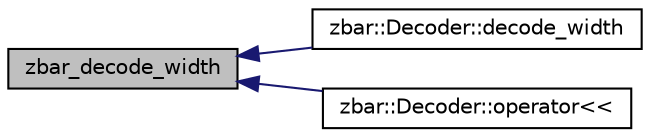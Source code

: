 digraph G
{
  edge [fontname="Helvetica",fontsize="10",labelfontname="Helvetica",labelfontsize="10"];
  node [fontname="Helvetica",fontsize="10",shape=record];
  rankdir=LR;
  Node1 [label="zbar_decode_width",height=0.2,width=0.4,color="black", fillcolor="grey75", style="filled" fontcolor="black"];
  Node1 -> Node2 [dir=back,color="midnightblue",fontsize="10",style="solid",fontname="Helvetica"];
  Node2 [label="zbar::Decoder::decode_width",height=0.2,width=0.4,color="black", fillcolor="white", style="filled",URL="$classzbar_1_1_decoder.html#a5b44805304a8630bfa0daac82038bac0"];
  Node1 -> Node3 [dir=back,color="midnightblue",fontsize="10",style="solid",fontname="Helvetica"];
  Node3 [label="zbar::Decoder::operator\<\<",height=0.2,width=0.4,color="black", fillcolor="white", style="filled",URL="$classzbar_1_1_decoder.html#a958f55667ebc4ffecc1fb27dfd20662d"];
}

